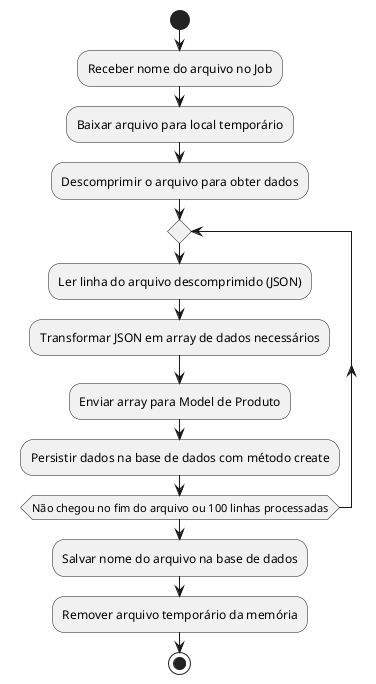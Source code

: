 @startuml
start
:Receber nome do arquivo no Job;
:Baixar arquivo para local temporário;
:Descomprimir o arquivo para obter dados;

repeat
    :Ler linha do arquivo descomprimido (JSON);
    :Transformar JSON em array de dados necessários;
    :Enviar array para Model de Produto;
    :Persistir dados na base de dados com método create;
repeat while (Não chegou no fim do arquivo ou 100 linhas processadas)

 :Salvar nome do arquivo na base de dados;
:Remover arquivo temporário da memória;
stop

@enduml
